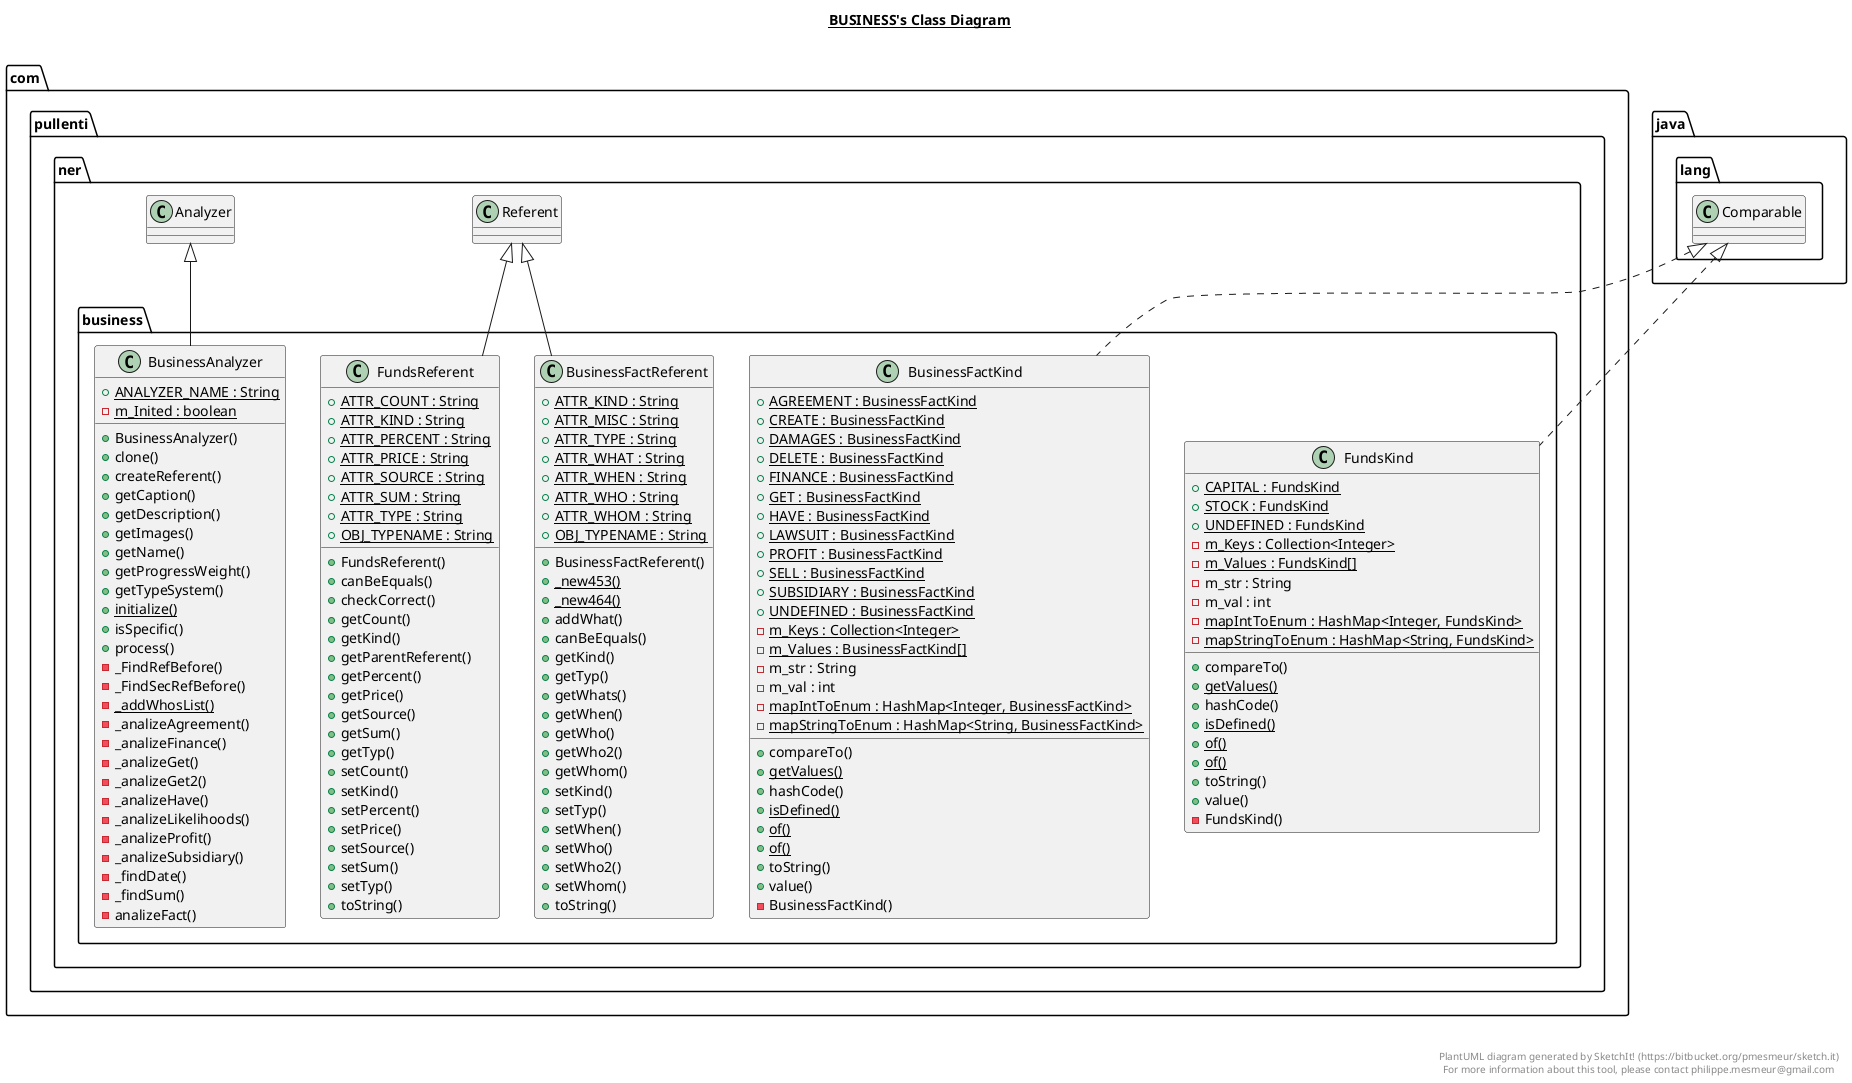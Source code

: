 @startuml

title __BUSINESS's Class Diagram__\n

  namespace com.pullenti.ner {
    namespace business {
      class com.pullenti.ner.business.BusinessAnalyzer {
          {static} + ANALYZER_NAME : String
          {static} - m_Inited : boolean
          + BusinessAnalyzer()
          + clone()
          + createReferent()
          + getCaption()
          + getDescription()
          + getImages()
          + getName()
          + getProgressWeight()
          + getTypeSystem()
          {static} + initialize()
          + isSpecific()
          + process()
          - _FindRefBefore()
          - _FindSecRefBefore()
          {static} - _addWhosList()
          - _analizeAgreement()
          - _analizeFinance()
          - _analizeGet()
          - _analizeGet2()
          - _analizeHave()
          - _analizeLikelihoods()
          - _analizeProfit()
          - _analizeSubsidiary()
          - _findDate()
          - _findSum()
          - analizeFact()
      }
    }
  }
  

  namespace com.pullenti.ner {
    namespace business {
      class com.pullenti.ner.business.BusinessFactKind {
          {static} + AGREEMENT : BusinessFactKind
          {static} + CREATE : BusinessFactKind
          {static} + DAMAGES : BusinessFactKind
          {static} + DELETE : BusinessFactKind
          {static} + FINANCE : BusinessFactKind
          {static} + GET : BusinessFactKind
          {static} + HAVE : BusinessFactKind
          {static} + LAWSUIT : BusinessFactKind
          {static} + PROFIT : BusinessFactKind
          {static} + SELL : BusinessFactKind
          {static} + SUBSIDIARY : BusinessFactKind
          {static} + UNDEFINED : BusinessFactKind
          {static} - m_Keys : Collection<Integer>
          {static} - m_Values : BusinessFactKind[]
          - m_str : String
          - m_val : int
          {static} - mapIntToEnum : HashMap<Integer, BusinessFactKind>
          {static} - mapStringToEnum : HashMap<String, BusinessFactKind>
          + compareTo()
          {static} + getValues()
          + hashCode()
          {static} + isDefined()
          {static} + of()
          {static} + of()
          + toString()
          + value()
          - BusinessFactKind()
      }
    }
  }
  

  namespace com.pullenti.ner {
    namespace business {
      class com.pullenti.ner.business.BusinessFactReferent {
          {static} + ATTR_KIND : String
          {static} + ATTR_MISC : String
          {static} + ATTR_TYPE : String
          {static} + ATTR_WHAT : String
          {static} + ATTR_WHEN : String
          {static} + ATTR_WHO : String
          {static} + ATTR_WHOM : String
          {static} + OBJ_TYPENAME : String
          + BusinessFactReferent()
          {static} + _new453()
          {static} + _new464()
          + addWhat()
          + canBeEquals()
          + getKind()
          + getTyp()
          + getWhats()
          + getWhen()
          + getWho()
          + getWho2()
          + getWhom()
          + setKind()
          + setTyp()
          + setWhen()
          + setWho()
          + setWho2()
          + setWhom()
          + toString()
      }
    }
  }
  

  namespace com.pullenti.ner {
    namespace business {
      class com.pullenti.ner.business.FundsKind {
          {static} + CAPITAL : FundsKind
          {static} + STOCK : FundsKind
          {static} + UNDEFINED : FundsKind
          {static} - m_Keys : Collection<Integer>
          {static} - m_Values : FundsKind[]
          - m_str : String
          - m_val : int
          {static} - mapIntToEnum : HashMap<Integer, FundsKind>
          {static} - mapStringToEnum : HashMap<String, FundsKind>
          + compareTo()
          {static} + getValues()
          + hashCode()
          {static} + isDefined()
          {static} + of()
          {static} + of()
          + toString()
          + value()
          - FundsKind()
      }
    }
  }
  

  namespace com.pullenti.ner {
    namespace business {
      class com.pullenti.ner.business.FundsReferent {
          {static} + ATTR_COUNT : String
          {static} + ATTR_KIND : String
          {static} + ATTR_PERCENT : String
          {static} + ATTR_PRICE : String
          {static} + ATTR_SOURCE : String
          {static} + ATTR_SUM : String
          {static} + ATTR_TYPE : String
          {static} + OBJ_TYPENAME : String
          + FundsReferent()
          + canBeEquals()
          + checkCorrect()
          + getCount()
          + getKind()
          + getParentReferent()
          + getPercent()
          + getPrice()
          + getSource()
          + getSum()
          + getTyp()
          + setCount()
          + setKind()
          + setPercent()
          + setPrice()
          + setSource()
          + setSum()
          + setTyp()
          + toString()
      }
    }
  }
  

  com.pullenti.ner.business.BusinessAnalyzer -up-|> com.pullenti.ner.Analyzer
  com.pullenti.ner.business.BusinessFactKind .up.|> java.lang.Comparable
  com.pullenti.ner.business.BusinessFactReferent -up-|> com.pullenti.ner.Referent
  com.pullenti.ner.business.FundsKind .up.|> java.lang.Comparable
  com.pullenti.ner.business.FundsReferent -up-|> com.pullenti.ner.Referent


right footer


PlantUML diagram generated by SketchIt! (https://bitbucket.org/pmesmeur/sketch.it)
For more information about this tool, please contact philippe.mesmeur@gmail.com
endfooter

@enduml
